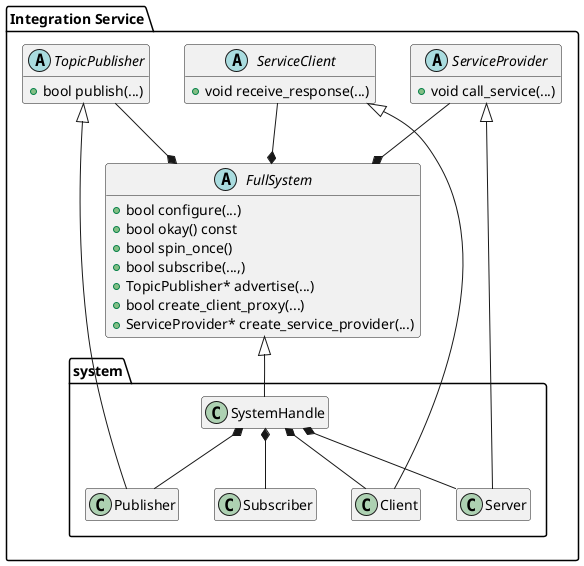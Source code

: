------------------------
sh_impl.png

@startuml
hide empty members


package "Integration Service" {


abstract "TopicPublisher" as TP {
    +bool publish(...)
}


abstract "ServiceClient" as SC {
    +void receive_response(...)
}


abstract "ServiceProvider" as SP {
    +void call_service(...)
}


abstract "FullSystem" as FS {
    +bool configure(...)
    +bool okay() const
    +bool spin_once()
    +bool subscribe(...,)
    +TopicPublisher* advertise(...)
    +bool create_client_proxy(...)
    +ServiceProvider* create_service_provider(...)
}


FS *-up- TP
FS *-up- SC
FS *-up- SP


package system {
class SystemHandle


class Publisher


class Subscriber


class Server


class Client

SystemHandle *-- Publisher
SystemHandle *-- Subscriber
SystemHandle *-- Server
SystemHandle *-- Client


FS <|-- SystemHandle
TP <|-- Publisher
SP <|-- Server
SC <|-- Client


}
@enduml

PlantUML version 1.2020.07beta9(Unknown compile time)
(GPL source distribution)
Java Runtime: Java(TM) SE Runtime Environment
JVM: Java HotSpot(TM) 64-Bit Server VM
Java Version: 1.7.0_25-b15
Operating System: Linux
Default Encoding: UTF-8
Language: en
Country: US

------------------------
